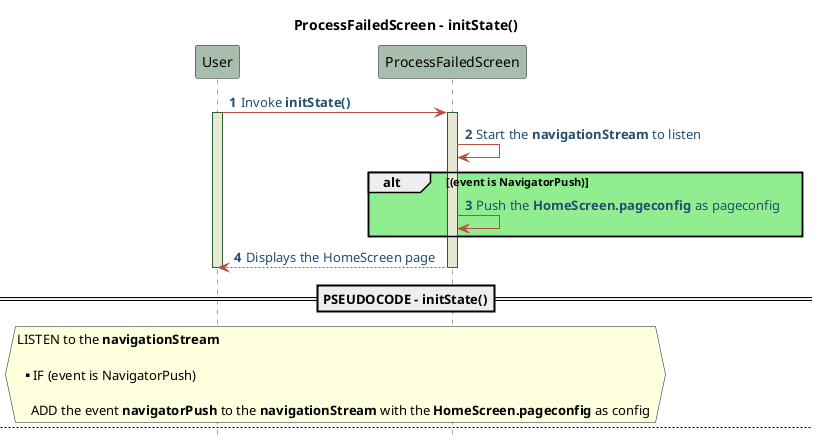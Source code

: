 @startuml ProcessFailedScreen - Sequence - Pseudo 
!define POSITIVERESPONSE 90EE90

!define NEGATIVEERESPONSE EFBBBB

!define NUETRALRESPONSE F2DC79

skinparam sequence{
    ParticipantBackgroundColor #A7BEAE

    LifeLineBackgroundColor #E7E8D1

    LifeLineBorderColor #2C5F2D

    ActorBackgroundColor #FC766AFF

    ActorBorderColor #FC766AFF

    ArrowColor #B85042

    ArrowFontColor #234E70

}

title ProcessFailedScreen - initState() 
autonumber 1
hide footbox 
User -> ProcessFailedScreen : Invoke **initState()** 
activate User 
activate ProcessFailedScreen 
ProcessFailedScreen -> ProcessFailedScreen : Start the **navigationStream** to listen
    alt #POSITIVERESPONSE (event is NavigatorPush)
        ProcessFailedScreen -> ProcessFailedScreen : Push the **HomeScreen.pageconfig** as pageconfig
    end
    ProcessFailedScreen --> User : Displays the HomeScreen page 
deactivate User 
deactivate ProcessFailedScreen

==PSEUDOCODE - initState()== 
hnote across 
    LISTEN to the **navigationStream**

    **IF (event is NavigatorPush)

        ADD the event **navigatorPush** to the **navigationStream** with the **HomeScreen.pageconfig** as config 
end hnote 

newpage ProcessFailedScreen - dispose() 
autonumber 1
hide footbox 
User -> ProcessFailedScreen : Invoke **dispose()** 
activate User 
activate ProcessFailedScreen 
ProcessFailedScreen -> ProcessFailedScreen : Dispose the instance of **ProcessFailedScreenVM**
ProcessFailedScreen --> User : Returns 
deactivate User 
deactivate ProcessFailedScreen 

==PSEUDOCODE - dispose()== 
hnote across 
    DISPOSE the instance of **ProcessFailedScreenVM**
end hnote 